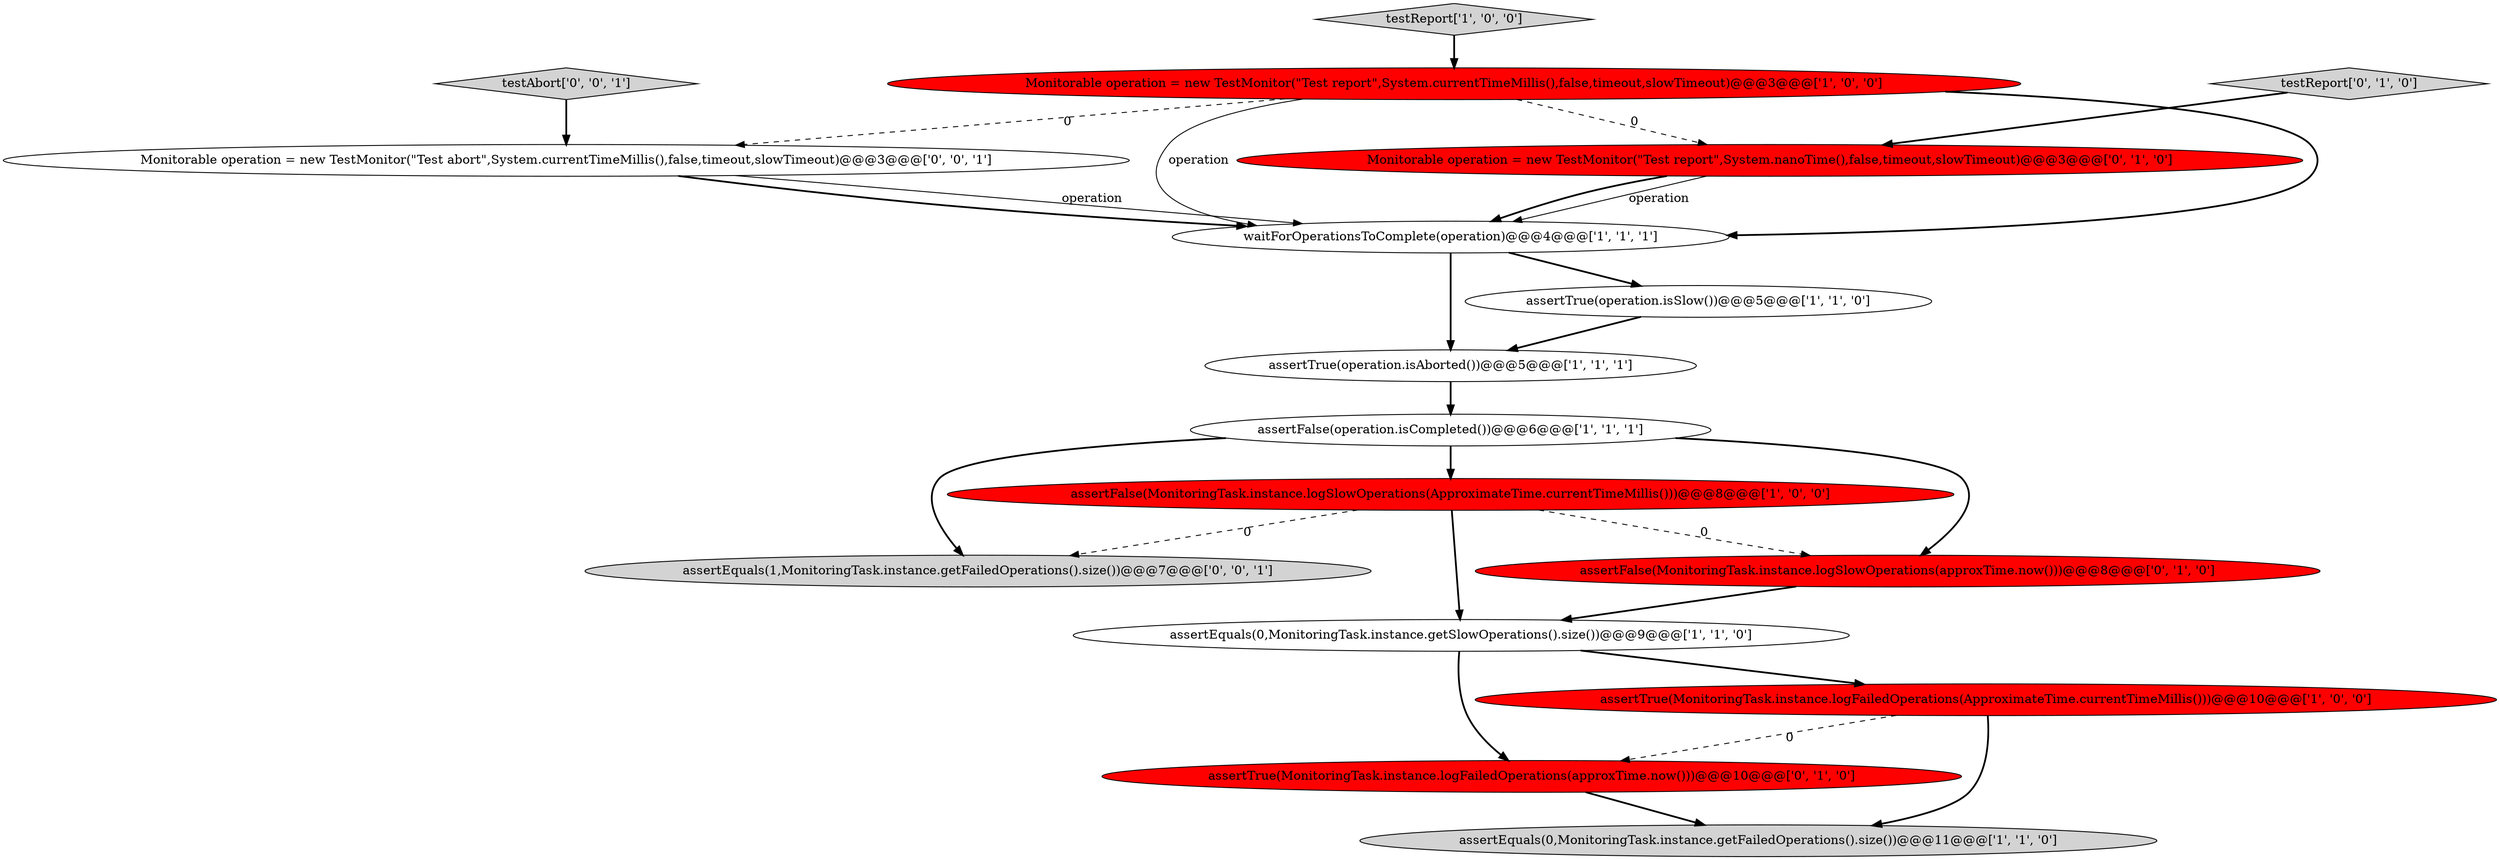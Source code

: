 digraph {
0 [style = filled, label = "waitForOperationsToComplete(operation)@@@4@@@['1', '1', '1']", fillcolor = white, shape = ellipse image = "AAA0AAABBB1BBB"];
12 [style = filled, label = "assertTrue(MonitoringTask.instance.logFailedOperations(approxTime.now()))@@@10@@@['0', '1', '0']", fillcolor = red, shape = ellipse image = "AAA1AAABBB2BBB"];
4 [style = filled, label = "assertFalse(operation.isCompleted())@@@6@@@['1', '1', '1']", fillcolor = white, shape = ellipse image = "AAA0AAABBB1BBB"];
3 [style = filled, label = "assertTrue(operation.isAborted())@@@5@@@['1', '1', '1']", fillcolor = white, shape = ellipse image = "AAA0AAABBB1BBB"];
16 [style = filled, label = "Monitorable operation = new TestMonitor(\"Test abort\",System.currentTimeMillis(),false,timeout,slowTimeout)@@@3@@@['0', '0', '1']", fillcolor = white, shape = ellipse image = "AAA0AAABBB3BBB"];
8 [style = filled, label = "assertFalse(MonitoringTask.instance.logSlowOperations(ApproximateTime.currentTimeMillis()))@@@8@@@['1', '0', '0']", fillcolor = red, shape = ellipse image = "AAA1AAABBB1BBB"];
13 [style = filled, label = "testReport['0', '1', '0']", fillcolor = lightgray, shape = diamond image = "AAA0AAABBB2BBB"];
5 [style = filled, label = "assertEquals(0,MonitoringTask.instance.getSlowOperations().size())@@@9@@@['1', '1', '0']", fillcolor = white, shape = ellipse image = "AAA0AAABBB1BBB"];
1 [style = filled, label = "assertEquals(0,MonitoringTask.instance.getFailedOperations().size())@@@11@@@['1', '1', '0']", fillcolor = lightgray, shape = ellipse image = "AAA0AAABBB1BBB"];
7 [style = filled, label = "Monitorable operation = new TestMonitor(\"Test report\",System.currentTimeMillis(),false,timeout,slowTimeout)@@@3@@@['1', '0', '0']", fillcolor = red, shape = ellipse image = "AAA1AAABBB1BBB"];
14 [style = filled, label = "assertEquals(1,MonitoringTask.instance.getFailedOperations().size())@@@7@@@['0', '0', '1']", fillcolor = lightgray, shape = ellipse image = "AAA0AAABBB3BBB"];
9 [style = filled, label = "testReport['1', '0', '0']", fillcolor = lightgray, shape = diamond image = "AAA0AAABBB1BBB"];
2 [style = filled, label = "assertTrue(operation.isSlow())@@@5@@@['1', '1', '0']", fillcolor = white, shape = ellipse image = "AAA0AAABBB1BBB"];
15 [style = filled, label = "testAbort['0', '0', '1']", fillcolor = lightgray, shape = diamond image = "AAA0AAABBB3BBB"];
11 [style = filled, label = "Monitorable operation = new TestMonitor(\"Test report\",System.nanoTime(),false,timeout,slowTimeout)@@@3@@@['0', '1', '0']", fillcolor = red, shape = ellipse image = "AAA1AAABBB2BBB"];
10 [style = filled, label = "assertFalse(MonitoringTask.instance.logSlowOperations(approxTime.now()))@@@8@@@['0', '1', '0']", fillcolor = red, shape = ellipse image = "AAA1AAABBB2BBB"];
6 [style = filled, label = "assertTrue(MonitoringTask.instance.logFailedOperations(ApproximateTime.currentTimeMillis()))@@@10@@@['1', '0', '0']", fillcolor = red, shape = ellipse image = "AAA1AAABBB1BBB"];
0->3 [style = bold, label=""];
4->10 [style = bold, label=""];
16->0 [style = bold, label=""];
4->14 [style = bold, label=""];
8->10 [style = dashed, label="0"];
7->16 [style = dashed, label="0"];
2->3 [style = bold, label=""];
0->2 [style = bold, label=""];
7->11 [style = dashed, label="0"];
7->0 [style = bold, label=""];
8->14 [style = dashed, label="0"];
9->7 [style = bold, label=""];
15->16 [style = bold, label=""];
12->1 [style = bold, label=""];
3->4 [style = bold, label=""];
13->11 [style = bold, label=""];
11->0 [style = solid, label="operation"];
16->0 [style = solid, label="operation"];
6->12 [style = dashed, label="0"];
6->1 [style = bold, label=""];
11->0 [style = bold, label=""];
10->5 [style = bold, label=""];
5->6 [style = bold, label=""];
8->5 [style = bold, label=""];
5->12 [style = bold, label=""];
4->8 [style = bold, label=""];
7->0 [style = solid, label="operation"];
}

